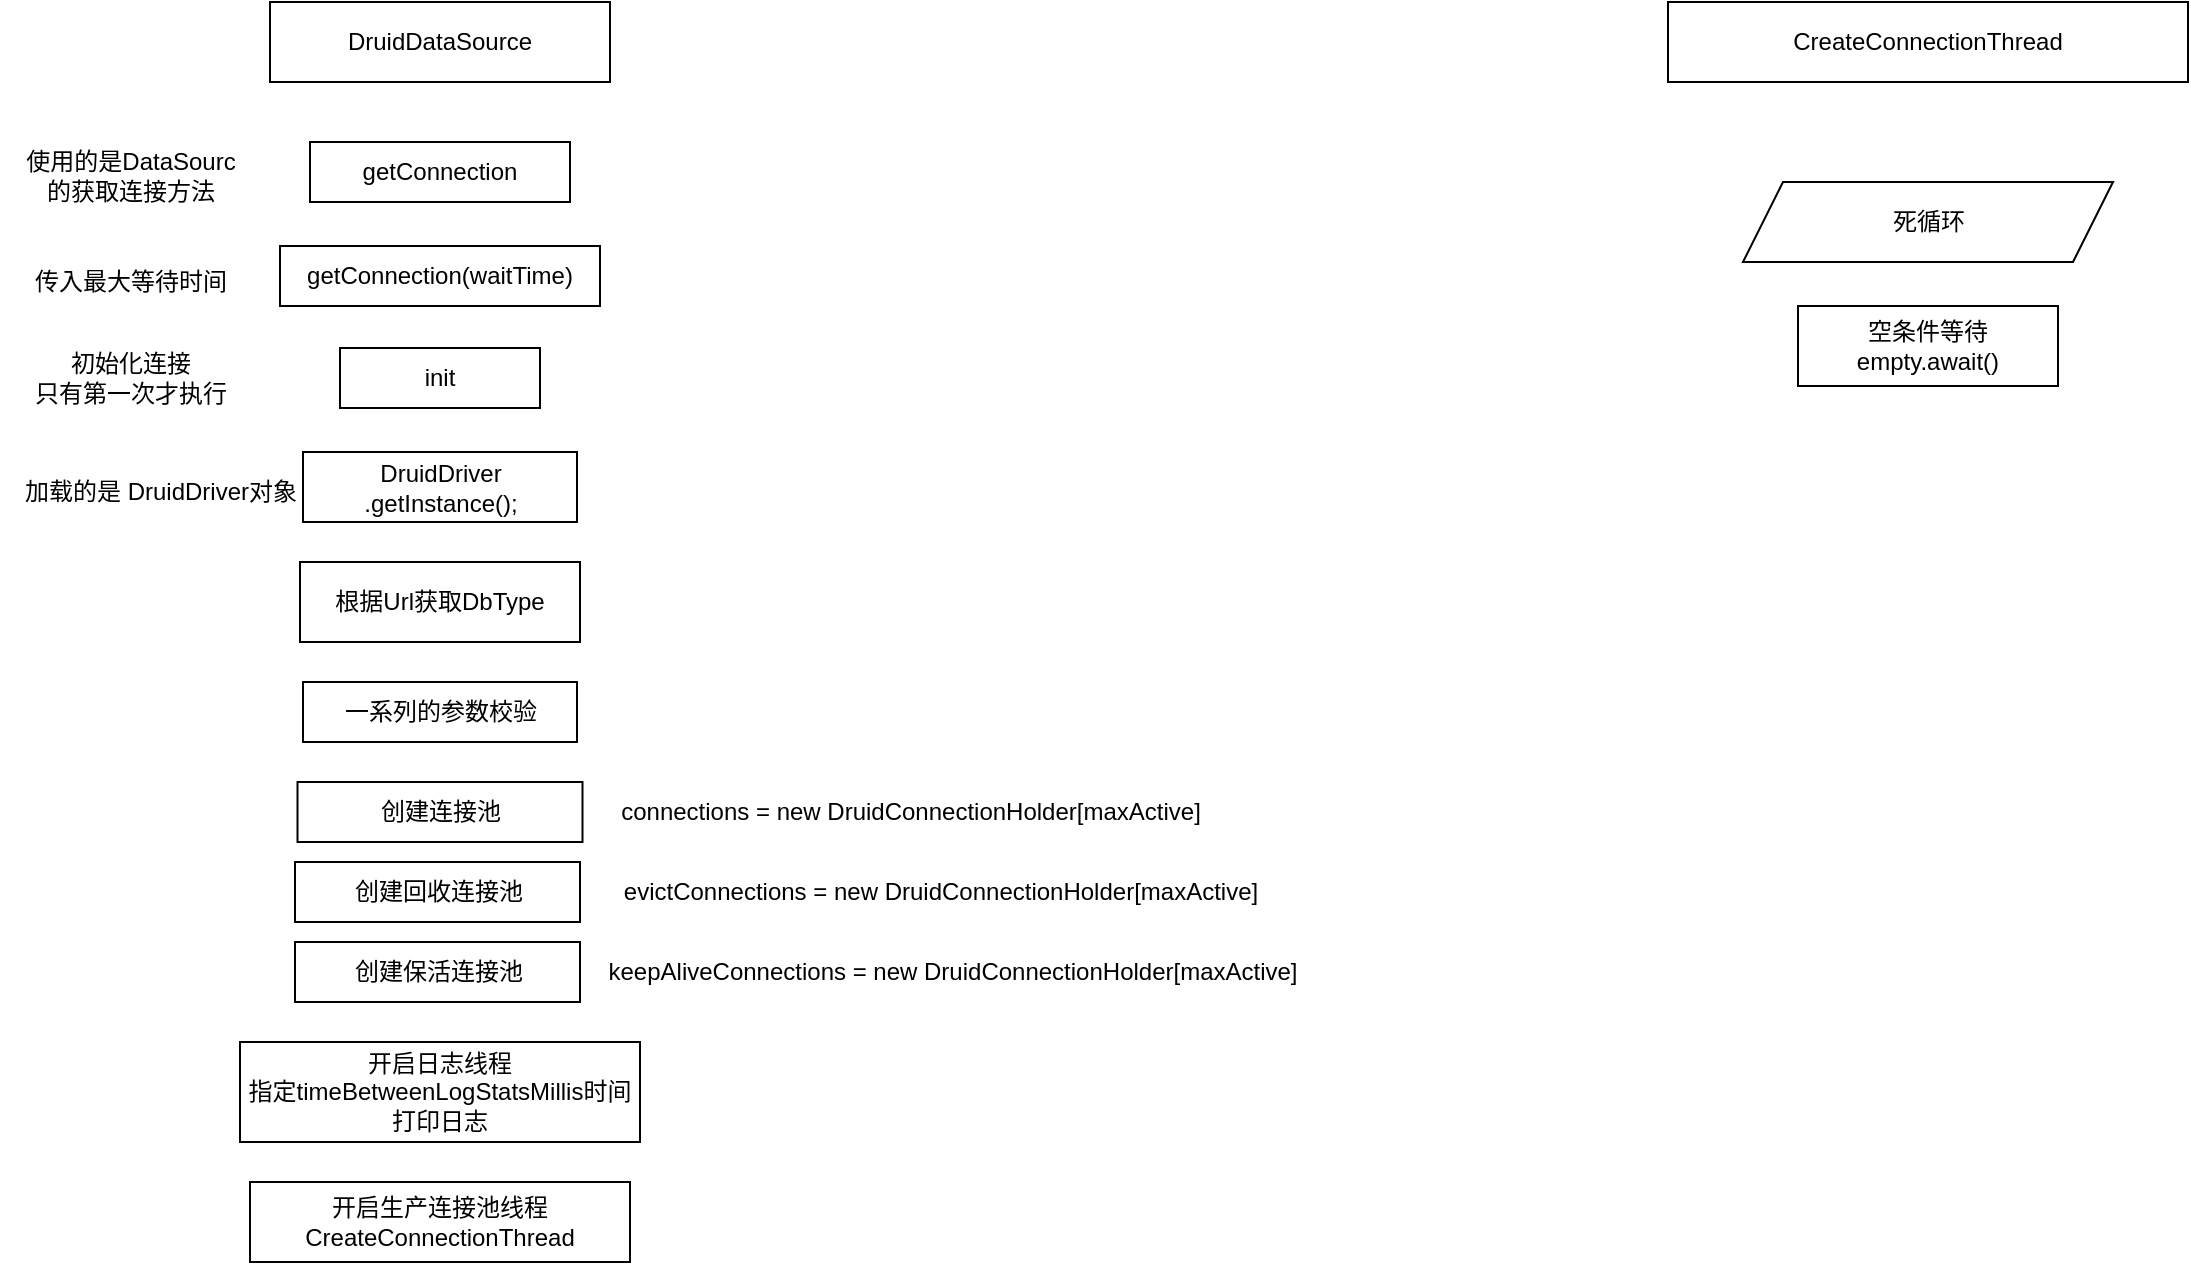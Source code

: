 <mxfile version="22.0.0" type="github">
  <diagram name="第 1 页" id="wUAEAIxkWxok8icOV6td">
    <mxGraphModel dx="794" dy="482" grid="1" gridSize="10" guides="1" tooltips="1" connect="1" arrows="1" fold="1" page="1" pageScale="1" pageWidth="4681" pageHeight="3300" math="0" shadow="0">
      <root>
        <mxCell id="0" />
        <mxCell id="1" parent="0" />
        <mxCell id="99CrWy1h5ujyUwhnn91z-1" value="DruidDataSource" style="rounded=0;whiteSpace=wrap;html=1;" parent="1" vertex="1">
          <mxGeometry x="151" y="50" width="170" height="40" as="geometry" />
        </mxCell>
        <mxCell id="99CrWy1h5ujyUwhnn91z-2" value="getConnection" style="whiteSpace=wrap;html=1;" parent="1" vertex="1">
          <mxGeometry x="171" y="120" width="130" height="30" as="geometry" />
        </mxCell>
        <mxCell id="99CrWy1h5ujyUwhnn91z-3" value="使用的是DataSourc&lt;br&gt;的获取连接方法" style="text;html=1;align=center;verticalAlign=middle;resizable=0;points=[];autosize=1;strokeColor=none;fillColor=none;" parent="1" vertex="1">
          <mxGeometry x="16" y="117" width="130" height="40" as="geometry" />
        </mxCell>
        <mxCell id="99CrWy1h5ujyUwhnn91z-5" value="init" style="whiteSpace=wrap;html=1;" parent="1" vertex="1">
          <mxGeometry x="186" y="223" width="100" height="30" as="geometry" />
        </mxCell>
        <mxCell id="99CrWy1h5ujyUwhnn91z-6" value="初始化连接&lt;br&gt;只有第一次才执行" style="text;html=1;align=center;verticalAlign=middle;resizable=0;points=[];autosize=1;strokeColor=none;fillColor=none;" parent="1" vertex="1">
          <mxGeometry x="21" y="218" width="120" height="40" as="geometry" />
        </mxCell>
        <mxCell id="99CrWy1h5ujyUwhnn91z-7" value="传入最大等待时间" style="text;html=1;align=center;verticalAlign=middle;resizable=0;points=[];autosize=1;strokeColor=none;fillColor=none;" parent="1" vertex="1">
          <mxGeometry x="21" y="175" width="120" height="30" as="geometry" />
        </mxCell>
        <mxCell id="99CrWy1h5ujyUwhnn91z-8" value="getConnection(waitTime)" style="whiteSpace=wrap;html=1;" parent="1" vertex="1">
          <mxGeometry x="156" y="172" width="160" height="30" as="geometry" />
        </mxCell>
        <mxCell id="99CrWy1h5ujyUwhnn91z-9" value="加载的是 DruidDriver对象" style="text;html=1;align=center;verticalAlign=middle;resizable=0;points=[];autosize=1;strokeColor=none;fillColor=none;" parent="1" vertex="1">
          <mxGeometry x="16" y="280" width="160" height="30" as="geometry" />
        </mxCell>
        <mxCell id="99CrWy1h5ujyUwhnn91z-10" value="DruidDriver&lt;br&gt;.getInstance();" style="whiteSpace=wrap;html=1;" parent="1" vertex="1">
          <mxGeometry x="167.5" y="275" width="137" height="35" as="geometry" />
        </mxCell>
        <mxCell id="99CrWy1h5ujyUwhnn91z-11" value="根据Url获取DbType" style="whiteSpace=wrap;html=1;" parent="1" vertex="1">
          <mxGeometry x="166" y="330" width="140" height="40" as="geometry" />
        </mxCell>
        <mxCell id="ddNXW40_BPUpoWxZo95l-1" value="一系列的参数校验" style="rounded=0;whiteSpace=wrap;html=1;" vertex="1" parent="1">
          <mxGeometry x="167.5" y="390" width="137" height="30" as="geometry" />
        </mxCell>
        <mxCell id="ddNXW40_BPUpoWxZo95l-2" value="创建连接池" style="whiteSpace=wrap;html=1;" vertex="1" parent="1">
          <mxGeometry x="164.75" y="440" width="142.5" height="30" as="geometry" />
        </mxCell>
        <mxCell id="ddNXW40_BPUpoWxZo95l-3" value="connections = new DruidConnectionHolder[maxActive]" style="text;html=1;align=center;verticalAlign=middle;resizable=0;points=[];autosize=1;strokeColor=none;fillColor=none;" vertex="1" parent="1">
          <mxGeometry x="316" y="440" width="310" height="30" as="geometry" />
        </mxCell>
        <mxCell id="ddNXW40_BPUpoWxZo95l-4" value="创建回收连接池" style="whiteSpace=wrap;html=1;" vertex="1" parent="1">
          <mxGeometry x="163.5" y="480" width="142.5" height="30" as="geometry" />
        </mxCell>
        <mxCell id="ddNXW40_BPUpoWxZo95l-5" value="创建保活连接池" style="whiteSpace=wrap;html=1;" vertex="1" parent="1">
          <mxGeometry x="163.5" y="520" width="142.5" height="30" as="geometry" />
        </mxCell>
        <mxCell id="ddNXW40_BPUpoWxZo95l-6" value="evictConnections = new DruidConnectionHolder[maxActive]" style="text;html=1;align=center;verticalAlign=middle;resizable=0;points=[];autosize=1;strokeColor=none;fillColor=none;" vertex="1" parent="1">
          <mxGeometry x="316" y="480" width="340" height="30" as="geometry" />
        </mxCell>
        <mxCell id="ddNXW40_BPUpoWxZo95l-7" value="keepAliveConnections = new DruidConnectionHolder[maxActive]" style="text;html=1;align=center;verticalAlign=middle;resizable=0;points=[];autosize=1;strokeColor=none;fillColor=none;" vertex="1" parent="1">
          <mxGeometry x="307.25" y="520" width="370" height="30" as="geometry" />
        </mxCell>
        <mxCell id="ddNXW40_BPUpoWxZo95l-9" value="开启日志线程&lt;br&gt;指定timeBetweenLogStatsMillis时间 打印日志" style="whiteSpace=wrap;html=1;" vertex="1" parent="1">
          <mxGeometry x="136" y="570" width="200" height="50" as="geometry" />
        </mxCell>
        <mxCell id="ddNXW40_BPUpoWxZo95l-10" value="开启生产连接池线程&lt;br&gt;CreateConnectionThread" style="whiteSpace=wrap;html=1;" vertex="1" parent="1">
          <mxGeometry x="141" y="640" width="190" height="40" as="geometry" />
        </mxCell>
        <mxCell id="ddNXW40_BPUpoWxZo95l-11" value="死循环" style="shape=parallelogram;perimeter=parallelogramPerimeter;whiteSpace=wrap;html=1;fixedSize=1;" vertex="1" parent="1">
          <mxGeometry x="887.5" y="140" width="185" height="40" as="geometry" />
        </mxCell>
        <mxCell id="ddNXW40_BPUpoWxZo95l-12" value="CreateConnectionThread" style="whiteSpace=wrap;html=1;" vertex="1" parent="1">
          <mxGeometry x="850" y="50" width="260" height="40" as="geometry" />
        </mxCell>
        <mxCell id="ddNXW40_BPUpoWxZo95l-13" value="空条件等待&lt;br&gt;empty.await()" style="whiteSpace=wrap;html=1;" vertex="1" parent="1">
          <mxGeometry x="915" y="202" width="130" height="40" as="geometry" />
        </mxCell>
      </root>
    </mxGraphModel>
  </diagram>
</mxfile>
